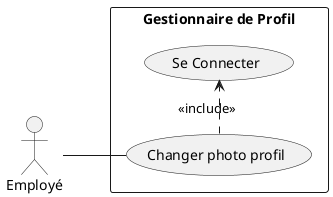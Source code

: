 @startuml
left to right direction
actor "Employé" as dude


rectangle "Gestionnaire de Profil" {
  usecase "Changer photo profil" as changePhoto
  usecase "Se Connecter" as login
}

dude -- changePhoto
changePhoto .> login: <<include>>


@enduml
